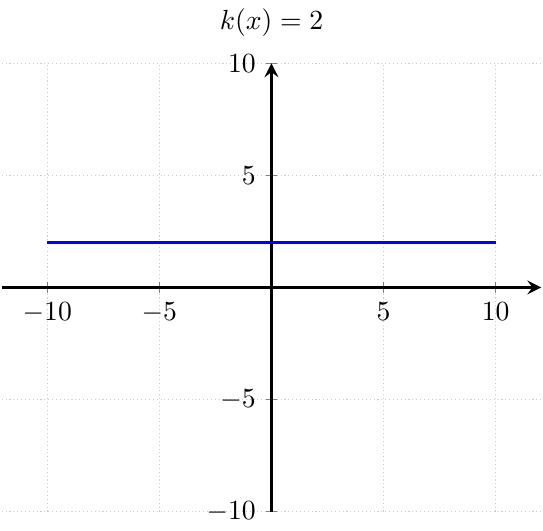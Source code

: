 \documentclass[tikz]{standalone}
\usepackage{pgfplots}
\pgfplotsset{compat=1.16}

\begin{document}
\begin{tikzpicture}
    \begin{axis}[
      axis lines=middle,
      axis line style={very thick},
      axis equal,
      xmin=-10,xmax=10,ymin=-10,ymax=10,
      xtick distance=5,
      ytick distance=5,
      title={$k(x) = 2$},
      grid=both,
      grid style={thin,densely dotted,black!20}]
      \addplot[domain=-10:10,samples=250,blue,thick] {2};
    \end{axis}
\end{tikzpicture}
\end{document}
